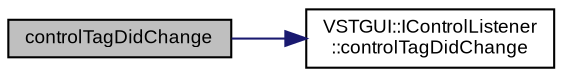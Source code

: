 digraph "controlTagDidChange"
{
  bgcolor="transparent";
  edge [fontname="Arial",fontsize="9",labelfontname="Arial",labelfontsize="9"];
  node [fontname="Arial",fontsize="9",shape=record];
  rankdir="LR";
  Node1 [label="controlTagDidChange",height=0.2,width=0.4,color="black", fillcolor="grey75", style="filled" fontcolor="black"];
  Node1 -> Node2 [color="midnightblue",fontsize="9",style="solid",fontname="Arial"];
  Node2 [label="VSTGUI::IControlListener\l::controlTagDidChange",height=0.2,width=0.4,color="black",URL="$class_v_s_t_g_u_i_1_1_i_control_listener.html#a23c772b4d05c60eb6994caa11c262daa"];
}
